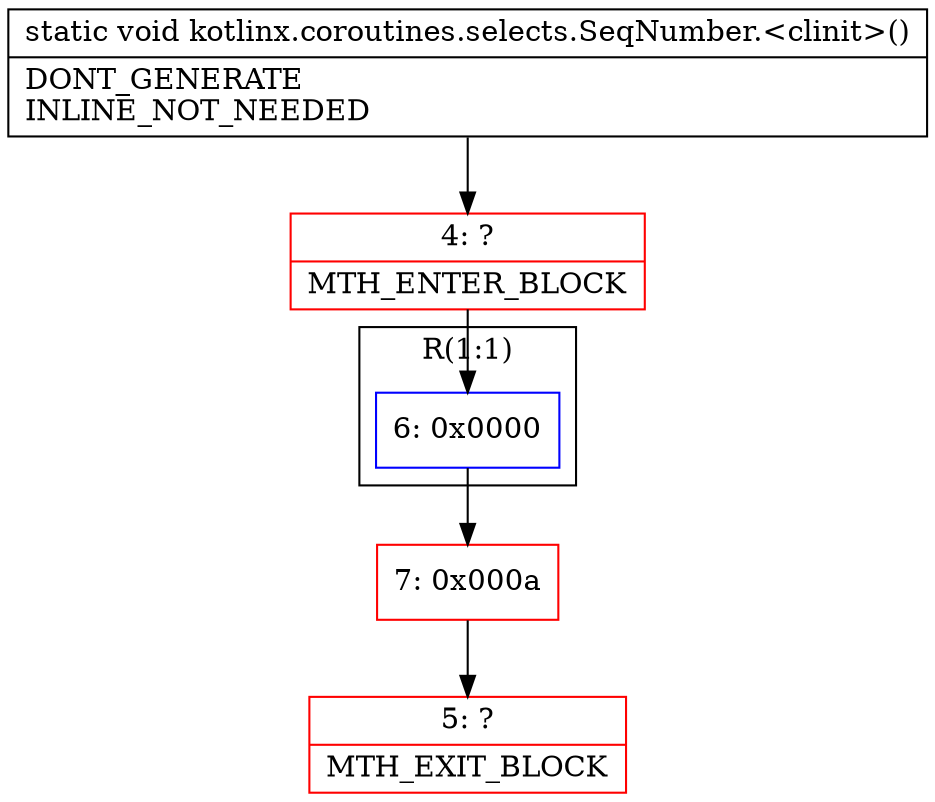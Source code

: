 digraph "CFG forkotlinx.coroutines.selects.SeqNumber.\<clinit\>()V" {
subgraph cluster_Region_546534513 {
label = "R(1:1)";
node [shape=record,color=blue];
Node_6 [shape=record,label="{6\:\ 0x0000}"];
}
Node_4 [shape=record,color=red,label="{4\:\ ?|MTH_ENTER_BLOCK\l}"];
Node_7 [shape=record,color=red,label="{7\:\ 0x000a}"];
Node_5 [shape=record,color=red,label="{5\:\ ?|MTH_EXIT_BLOCK\l}"];
MethodNode[shape=record,label="{static void kotlinx.coroutines.selects.SeqNumber.\<clinit\>()  | DONT_GENERATE\lINLINE_NOT_NEEDED\l}"];
MethodNode -> Node_4;Node_6 -> Node_7;
Node_4 -> Node_6;
Node_7 -> Node_5;
}

